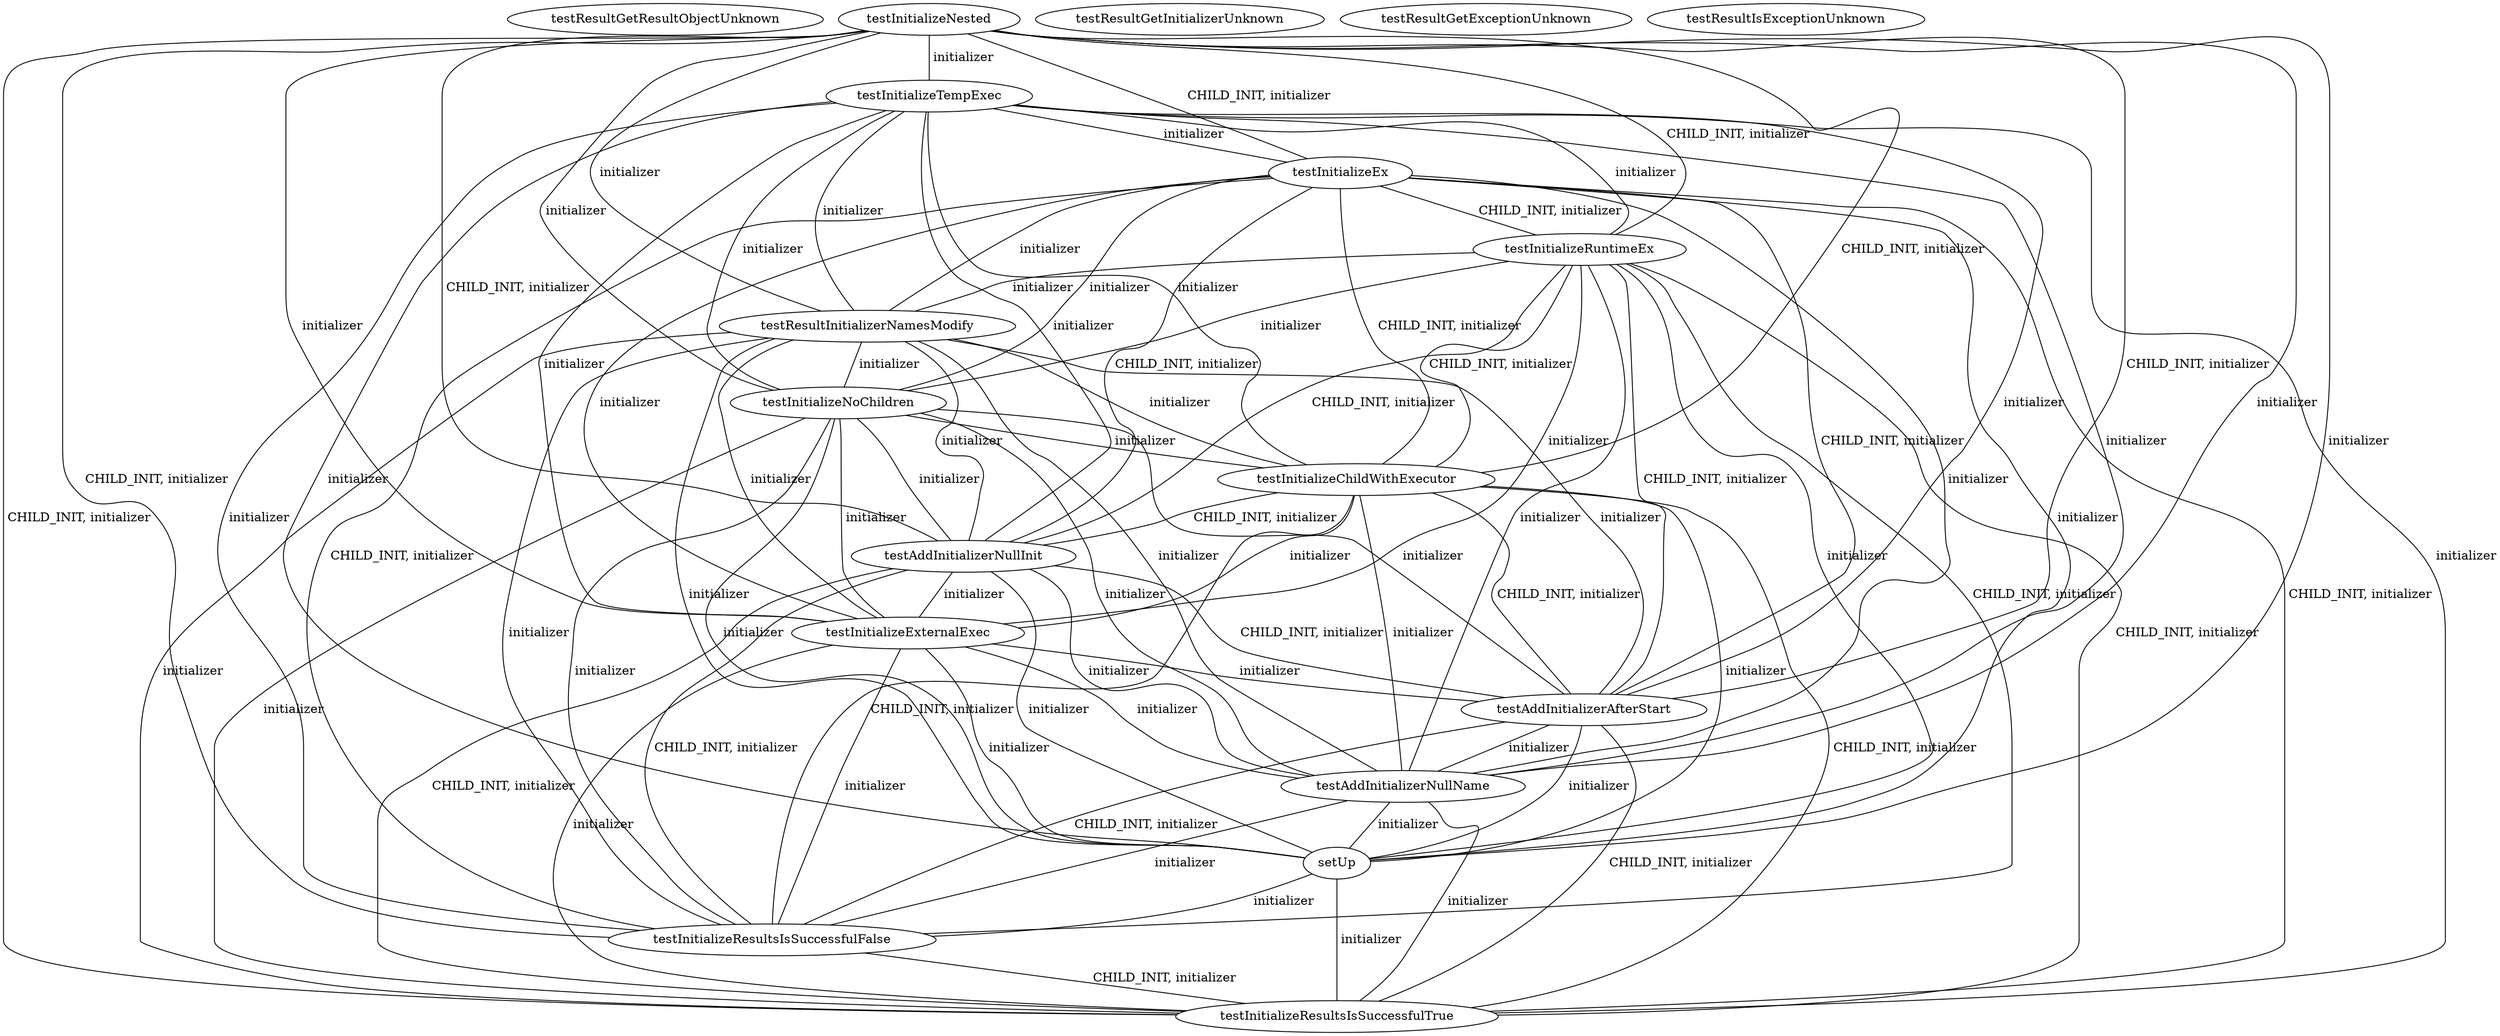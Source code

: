 digraph G {
testResultGetResultObjectUnknown;
testInitializeNested;
testResultGetInitializerUnknown;
testInitializeTempExec;
testInitializeEx;
testInitializeRuntimeEx;
testResultInitializerNamesModify;
testInitializeNoChildren;
testInitializeChildWithExecutor;
testAddInitializerNullInit;
testInitializeExternalExec;
testAddInitializerAfterStart;
testResultGetExceptionUnknown;
testAddInitializerNullName;
setUp;
testInitializeResultsIsSuccessfulFalse;
testResultIsExceptionUnknown;
testInitializeResultsIsSuccessfulTrue;
testInitializeNested -> testInitializeTempExec [label=" initializer", dir=none];
testInitializeNested -> testInitializeEx [label=" CHILD_INIT, initializer", dir=none];
testInitializeNested -> testInitializeRuntimeEx [label=" CHILD_INIT, initializer", dir=none];
testInitializeNested -> testResultInitializerNamesModify [label=" initializer", dir=none];
testInitializeNested -> testInitializeNoChildren [label=" initializer", dir=none];
testInitializeNested -> testInitializeChildWithExecutor [label=" CHILD_INIT, initializer", dir=none];
testInitializeNested -> testAddInitializerNullInit [label=" CHILD_INIT, initializer", dir=none];
testInitializeNested -> testInitializeExternalExec [label=" initializer", dir=none];
testInitializeNested -> testAddInitializerAfterStart [label=" CHILD_INIT, initializer", dir=none];
testInitializeNested -> testAddInitializerNullName [label=" initializer", dir=none];
testInitializeNested -> setUp [label=" initializer", dir=none];
testInitializeNested -> testInitializeResultsIsSuccessfulFalse [label=" CHILD_INIT, initializer", dir=none];
testInitializeNested -> testInitializeResultsIsSuccessfulTrue [label=" CHILD_INIT, initializer", dir=none];
testInitializeTempExec -> testAddInitializerNullInit [label=" initializer", dir=none];
testInitializeTempExec -> testInitializeExternalExec [label=" initializer", dir=none];
testInitializeTempExec -> testAddInitializerAfterStart [label=" initializer", dir=none];
testInitializeTempExec -> testAddInitializerNullName [label=" initializer", dir=none];
testInitializeTempExec -> testInitializeEx [label=" initializer", dir=none];
testInitializeTempExec -> setUp [label=" initializer", dir=none];
testInitializeTempExec -> testInitializeRuntimeEx [label=" initializer", dir=none];
testInitializeTempExec -> testInitializeResultsIsSuccessfulFalse [label=" initializer", dir=none];
testInitializeTempExec -> testResultInitializerNamesModify [label=" initializer", dir=none];
testInitializeTempExec -> testInitializeResultsIsSuccessfulTrue [label=" initializer", dir=none];
testInitializeTempExec -> testInitializeNoChildren [label=" initializer", dir=none];
testInitializeTempExec -> testInitializeChildWithExecutor [label=" initializer", dir=none];
testInitializeEx -> testAddInitializerNullInit [label=" CHILD_INIT, initializer", dir=none];
testInitializeEx -> testInitializeExternalExec [label=" initializer", dir=none];
testInitializeEx -> testAddInitializerAfterStart [label=" CHILD_INIT, initializer", dir=none];
testInitializeEx -> testAddInitializerNullName [label=" initializer", dir=none];
testInitializeEx -> setUp [label=" initializer", dir=none];
testInitializeEx -> testInitializeRuntimeEx [label=" CHILD_INIT, initializer", dir=none];
testInitializeEx -> testInitializeResultsIsSuccessfulFalse [label=" CHILD_INIT, initializer", dir=none];
testInitializeEx -> testResultInitializerNamesModify [label=" initializer", dir=none];
testInitializeEx -> testInitializeResultsIsSuccessfulTrue [label=" CHILD_INIT, initializer", dir=none];
testInitializeEx -> testInitializeNoChildren [label=" initializer", dir=none];
testInitializeEx -> testInitializeChildWithExecutor [label=" CHILD_INIT, initializer", dir=none];
testInitializeRuntimeEx -> testAddInitializerNullInit [label=" CHILD_INIT, initializer", dir=none];
testInitializeRuntimeEx -> testInitializeExternalExec [label=" initializer", dir=none];
testInitializeRuntimeEx -> testAddInitializerAfterStart [label=" CHILD_INIT, initializer", dir=none];
testInitializeRuntimeEx -> testAddInitializerNullName [label=" initializer", dir=none];
testInitializeRuntimeEx -> setUp [label=" initializer", dir=none];
testInitializeRuntimeEx -> testInitializeResultsIsSuccessfulFalse [label=" CHILD_INIT, initializer", dir=none];
testInitializeRuntimeEx -> testResultInitializerNamesModify [label=" initializer", dir=none];
testInitializeRuntimeEx -> testInitializeResultsIsSuccessfulTrue [label=" CHILD_INIT, initializer", dir=none];
testInitializeRuntimeEx -> testInitializeNoChildren [label=" initializer", dir=none];
testInitializeRuntimeEx -> testInitializeChildWithExecutor [label=" CHILD_INIT, initializer", dir=none];
testResultInitializerNamesModify -> testAddInitializerNullInit [label=" initializer", dir=none];
testResultInitializerNamesModify -> testInitializeExternalExec [label=" initializer", dir=none];
testResultInitializerNamesModify -> testAddInitializerAfterStart [label=" initializer", dir=none];
testResultInitializerNamesModify -> testAddInitializerNullName [label=" initializer", dir=none];
testResultInitializerNamesModify -> setUp [label=" initializer", dir=none];
testResultInitializerNamesModify -> testInitializeResultsIsSuccessfulFalse [label=" initializer", dir=none];
testResultInitializerNamesModify -> testInitializeResultsIsSuccessfulTrue [label=" initializer", dir=none];
testResultInitializerNamesModify -> testInitializeNoChildren [label=" initializer", dir=none];
testResultInitializerNamesModify -> testInitializeChildWithExecutor [label=" initializer", dir=none];
testInitializeNoChildren -> testAddInitializerNullInit [label=" initializer", dir=none];
testInitializeNoChildren -> testInitializeExternalExec [label=" initializer", dir=none];
testInitializeNoChildren -> testAddInitializerAfterStart [label=" initializer", dir=none];
testInitializeNoChildren -> testAddInitializerNullName [label=" initializer", dir=none];
testInitializeNoChildren -> setUp [label=" initializer", dir=none];
testInitializeNoChildren -> testInitializeResultsIsSuccessfulFalse [label=" initializer", dir=none];
testInitializeNoChildren -> testInitializeResultsIsSuccessfulTrue [label=" initializer", dir=none];
testInitializeNoChildren -> testInitializeChildWithExecutor [label=" initializer", dir=none];
testInitializeChildWithExecutor -> testAddInitializerNullInit [label=" CHILD_INIT, initializer", dir=none];
testInitializeChildWithExecutor -> testInitializeExternalExec [label=" initializer", dir=none];
testInitializeChildWithExecutor -> testAddInitializerAfterStart [label=" CHILD_INIT, initializer", dir=none];
testInitializeChildWithExecutor -> testAddInitializerNullName [label=" initializer", dir=none];
testInitializeChildWithExecutor -> setUp [label=" initializer", dir=none];
testInitializeChildWithExecutor -> testInitializeResultsIsSuccessfulFalse [label=" CHILD_INIT, initializer", dir=none];
testInitializeChildWithExecutor -> testInitializeResultsIsSuccessfulTrue [label=" CHILD_INIT, initializer", dir=none];
testAddInitializerNullInit -> testInitializeExternalExec [label=" initializer", dir=none];
testAddInitializerNullInit -> testAddInitializerAfterStart [label=" CHILD_INIT, initializer", dir=none];
testAddInitializerNullInit -> testAddInitializerNullName [label=" initializer", dir=none];
testAddInitializerNullInit -> setUp [label=" initializer", dir=none];
testAddInitializerNullInit -> testInitializeResultsIsSuccessfulFalse [label=" CHILD_INIT, initializer", dir=none];
testAddInitializerNullInit -> testInitializeResultsIsSuccessfulTrue [label=" CHILD_INIT, initializer", dir=none];
testInitializeExternalExec -> testAddInitializerAfterStart [label=" initializer", dir=none];
testInitializeExternalExec -> testAddInitializerNullName [label=" initializer", dir=none];
testInitializeExternalExec -> setUp [label=" initializer", dir=none];
testInitializeExternalExec -> testInitializeResultsIsSuccessfulFalse [label=" initializer", dir=none];
testInitializeExternalExec -> testInitializeResultsIsSuccessfulTrue [label=" initializer", dir=none];
testAddInitializerAfterStart -> testAddInitializerNullName [label=" initializer", dir=none];
testAddInitializerAfterStart -> setUp [label=" initializer", dir=none];
testAddInitializerAfterStart -> testInitializeResultsIsSuccessfulFalse [label=" CHILD_INIT, initializer", dir=none];
testAddInitializerAfterStart -> testInitializeResultsIsSuccessfulTrue [label=" CHILD_INIT, initializer", dir=none];
testAddInitializerNullName -> setUp [label=" initializer", dir=none];
testAddInitializerNullName -> testInitializeResultsIsSuccessfulFalse [label=" initializer", dir=none];
testAddInitializerNullName -> testInitializeResultsIsSuccessfulTrue [label=" initializer", dir=none];
setUp -> testInitializeResultsIsSuccessfulFalse [label=" initializer", dir=none];
setUp -> testInitializeResultsIsSuccessfulTrue [label=" initializer", dir=none];
testInitializeResultsIsSuccessfulFalse -> testInitializeResultsIsSuccessfulTrue [label=" CHILD_INIT, initializer", dir=none];
}